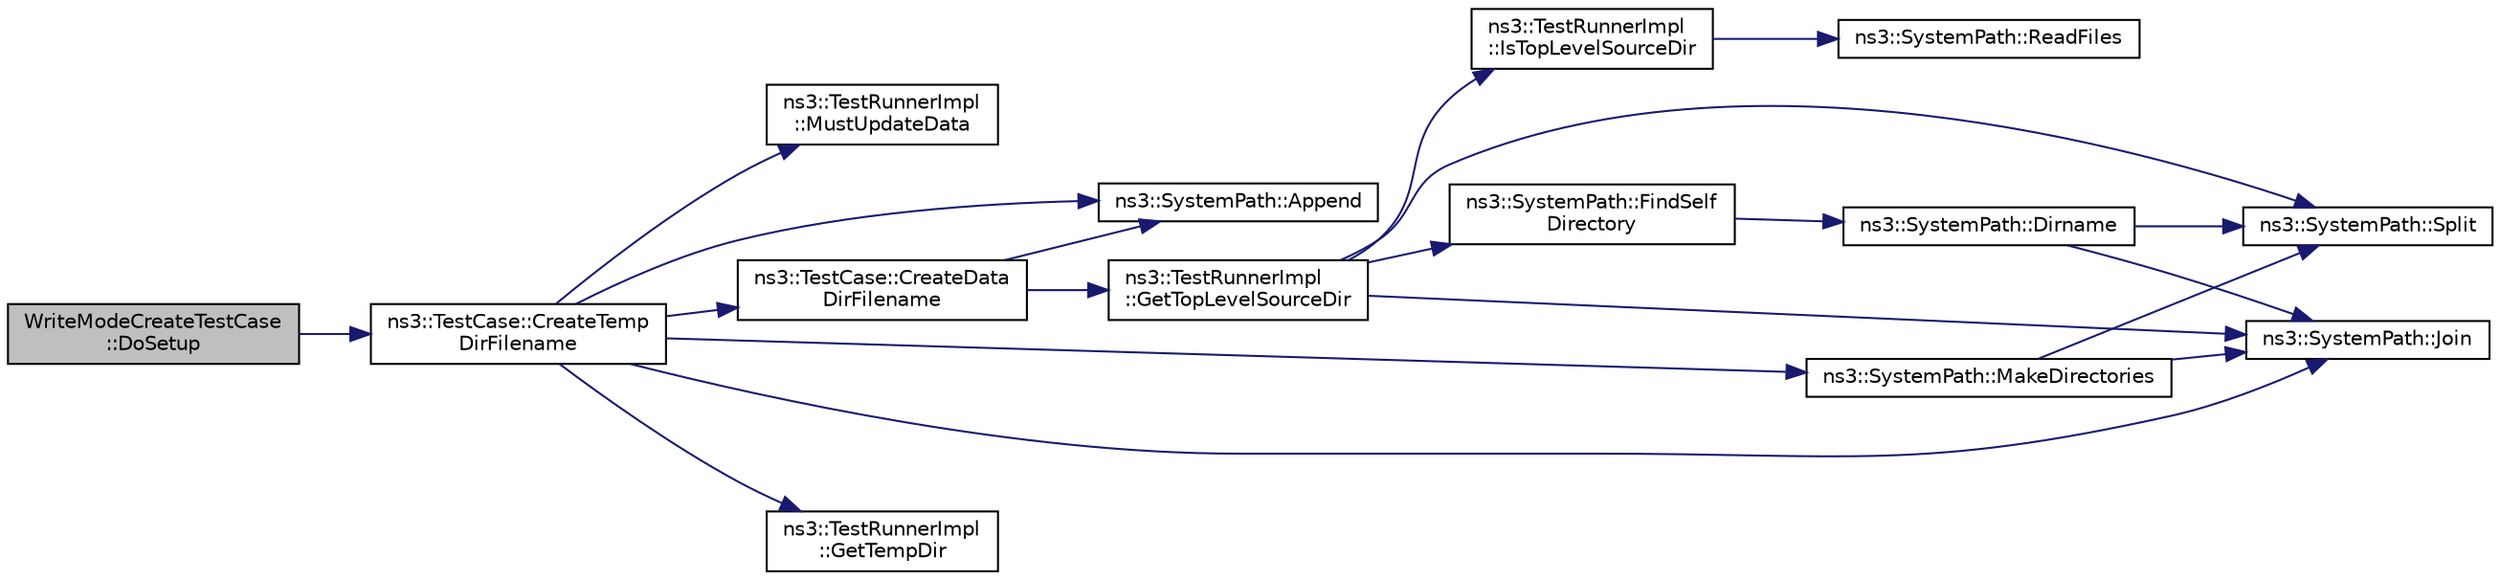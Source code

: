 digraph "WriteModeCreateTestCase::DoSetup"
{
  edge [fontname="Helvetica",fontsize="10",labelfontname="Helvetica",labelfontsize="10"];
  node [fontname="Helvetica",fontsize="10",shape=record];
  rankdir="LR";
  Node1 [label="WriteModeCreateTestCase\l::DoSetup",height=0.2,width=0.4,color="black", fillcolor="grey75", style="filled", fontcolor="black"];
  Node1 -> Node2 [color="midnightblue",fontsize="10",style="solid"];
  Node2 [label="ns3::TestCase::CreateTemp\lDirFilename",height=0.2,width=0.4,color="black", fillcolor="white", style="filled",URL="$dd/d88/classns3_1_1TestCase.html#a8a04695a6fb9ba0f89e28e9523963f88",tooltip="Construct the full path to a file in a temporary directory. "];
  Node2 -> Node3 [color="midnightblue",fontsize="10",style="solid"];
  Node3 [label="ns3::TestRunnerImpl\l::MustUpdateData",height=0.2,width=0.4,color="black", fillcolor="white", style="filled",URL="$d7/d71/classns3_1_1TestRunnerImpl.html#a68e53303c2636039ac9455fbdbbe25ea"];
  Node2 -> Node4 [color="midnightblue",fontsize="10",style="solid"];
  Node4 [label="ns3::TestCase::CreateData\lDirFilename",height=0.2,width=0.4,color="black", fillcolor="white", style="filled",URL="$dd/d88/classns3_1_1TestCase.html#a3e4d216ff392a43418f26bb3e5b0f16d",tooltip="Construct the full path to a file in the data directory. "];
  Node4 -> Node5 [color="midnightblue",fontsize="10",style="solid"];
  Node5 [label="ns3::SystemPath::Append",height=0.2,width=0.4,color="black", fillcolor="white", style="filled",URL="$d0/dde/group__systempath.html#gaaa5a530cee42c8eda7e4f4523ef7e1cd"];
  Node4 -> Node6 [color="midnightblue",fontsize="10",style="solid"];
  Node6 [label="ns3::TestRunnerImpl\l::GetTopLevelSourceDir",height=0.2,width=0.4,color="black", fillcolor="white", style="filled",URL="$d7/d71/classns3_1_1TestRunnerImpl.html#a1863e4b4b0410ef4abb30424cc50e277"];
  Node6 -> Node7 [color="midnightblue",fontsize="10",style="solid"];
  Node7 [label="ns3::SystemPath::FindSelf\lDirectory",height=0.2,width=0.4,color="black", fillcolor="white", style="filled",URL="$d0/dde/group__systempath.html#gad52e6f153465b40487da3a2a9ee5f5d6"];
  Node7 -> Node8 [color="midnightblue",fontsize="10",style="solid"];
  Node8 [label="ns3::SystemPath::Dirname",height=0.2,width=0.4,color="black", fillcolor="white", style="filled",URL="$d0/dde/group__systempath.html#ga657599fb7660fc6ebe4b6aaea0021176",tooltip="Get the directory path for a file. "];
  Node8 -> Node9 [color="midnightblue",fontsize="10",style="solid"];
  Node9 [label="ns3::SystemPath::Split",height=0.2,width=0.4,color="black", fillcolor="white", style="filled",URL="$d0/dde/group__systempath.html#ga523072e05da63b63113d1bea840edf1a"];
  Node8 -> Node10 [color="midnightblue",fontsize="10",style="solid"];
  Node10 [label="ns3::SystemPath::Join",height=0.2,width=0.4,color="black", fillcolor="white", style="filled",URL="$d0/dde/group__systempath.html#gab3212957e6b4f873ece3c6b8ed746d72"];
  Node6 -> Node9 [color="midnightblue",fontsize="10",style="solid"];
  Node6 -> Node10 [color="midnightblue",fontsize="10",style="solid"];
  Node6 -> Node11 [color="midnightblue",fontsize="10",style="solid"];
  Node11 [label="ns3::TestRunnerImpl\l::IsTopLevelSourceDir",height=0.2,width=0.4,color="black", fillcolor="white", style="filled",URL="$d7/d71/classns3_1_1TestRunnerImpl.html#a9cea57ad4c56ee0f2100f137d7ebd911"];
  Node11 -> Node12 [color="midnightblue",fontsize="10",style="solid"];
  Node12 [label="ns3::SystemPath::ReadFiles",height=0.2,width=0.4,color="black", fillcolor="white", style="filled",URL="$d0/dde/group__systempath.html#ga152a348bccf02d8373607b0239587b87"];
  Node2 -> Node5 [color="midnightblue",fontsize="10",style="solid"];
  Node2 -> Node13 [color="midnightblue",fontsize="10",style="solid"];
  Node13 [label="ns3::TestRunnerImpl\l::GetTempDir",height=0.2,width=0.4,color="black", fillcolor="white", style="filled",URL="$d7/d71/classns3_1_1TestRunnerImpl.html#abc8c546f5141fd451d79294f3d7b4358"];
  Node2 -> Node10 [color="midnightblue",fontsize="10",style="solid"];
  Node2 -> Node14 [color="midnightblue",fontsize="10",style="solid"];
  Node14 [label="ns3::SystemPath::MakeDirectories",height=0.2,width=0.4,color="black", fillcolor="white", style="filled",URL="$d0/dde/group__systempath.html#ga9529f7530ba5d513c8811acc15743d24"];
  Node14 -> Node9 [color="midnightblue",fontsize="10",style="solid"];
  Node14 -> Node10 [color="midnightblue",fontsize="10",style="solid"];
}
